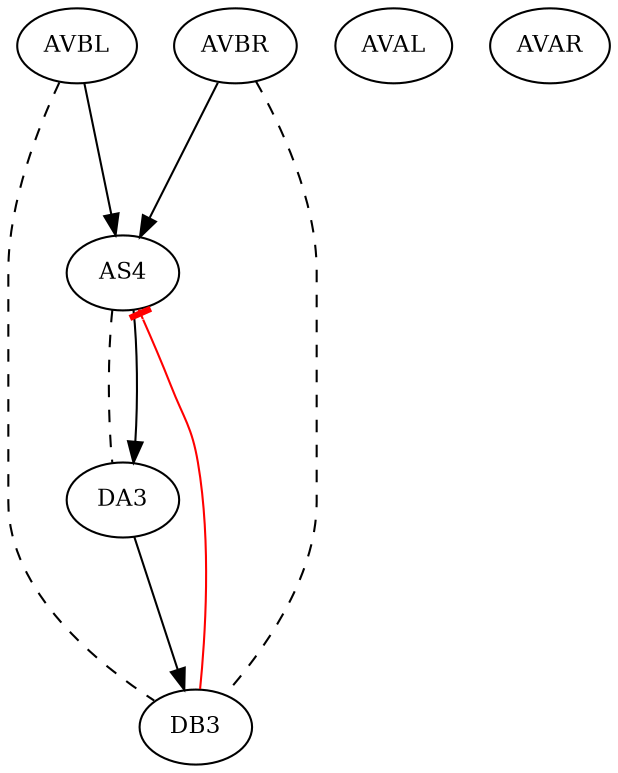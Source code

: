 digraph exp {
node [fontsize=11]; AS4; AVAL; AVAR; AVBL; AVBR; DA3; DB3; 
AVBL -> DB3 [style="dashed" minlen=2 arrowhead="none"];
AVBR -> DB3 [style="dashed" minlen=2 arrowhead="none"];
AS4 -> DA3 [style="dashed" minlen=2 arrowhead="none"];
AVBL -> AS4 [minlen=2];
AVBR -> AS4 [minlen=2];
DA3 -> DB3 [minlen=2];
DB3 -> AS4 [minlen=2 color=red arrowhead="tee"];
AS4 -> DA3 [minlen=2];
splines=true;sep="+25,25";overlap=false
fontsize=12;
}